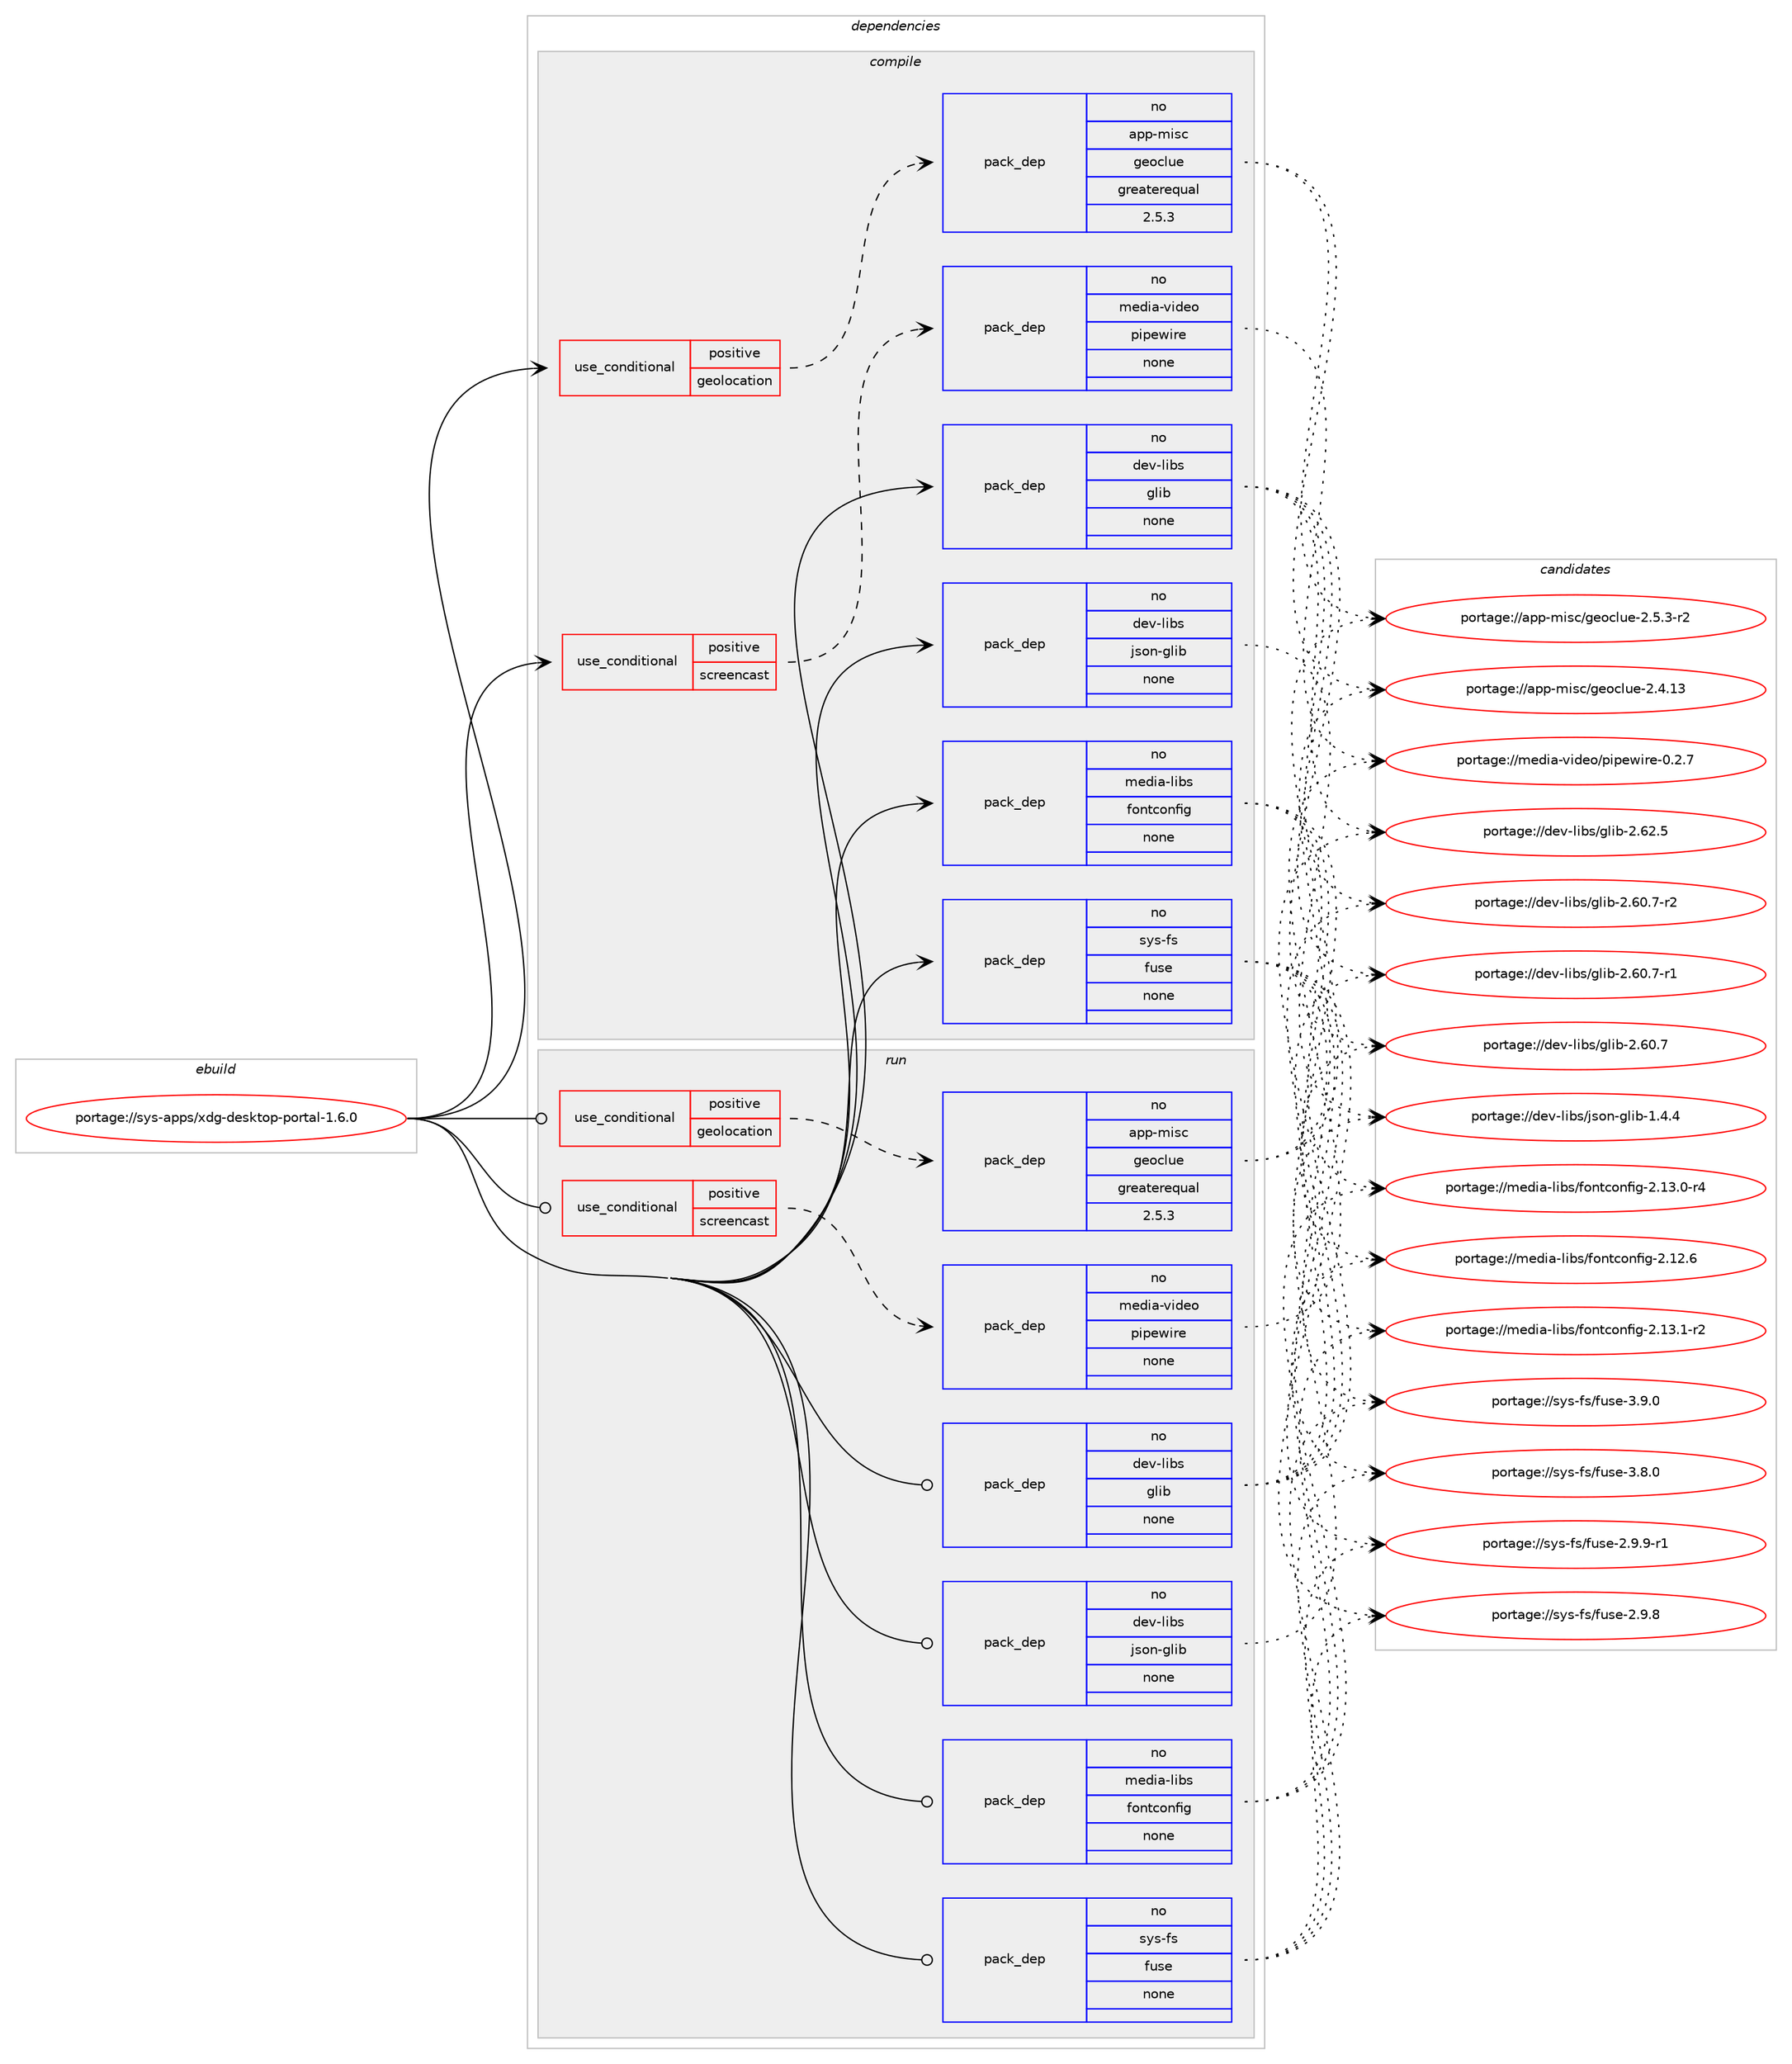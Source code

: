 digraph prolog {

# *************
# Graph options
# *************

newrank=true;
concentrate=true;
compound=true;
graph [rankdir=LR,fontname=Helvetica,fontsize=10,ranksep=1.5];#, ranksep=2.5, nodesep=0.2];
edge  [arrowhead=vee];
node  [fontname=Helvetica,fontsize=10];

# **********
# The ebuild
# **********

subgraph cluster_leftcol {
color=gray;
rank=same;
label=<<i>ebuild</i>>;
id [label="portage://sys-apps/xdg-desktop-portal-1.6.0", color=red, width=4, href="../sys-apps/xdg-desktop-portal-1.6.0.svg"];
}

# ****************
# The dependencies
# ****************

subgraph cluster_midcol {
color=gray;
label=<<i>dependencies</i>>;
subgraph cluster_compile {
fillcolor="#eeeeee";
style=filled;
label=<<i>compile</i>>;
subgraph cond7217 {
dependency36230 [label=<<TABLE BORDER="0" CELLBORDER="1" CELLSPACING="0" CELLPADDING="4"><TR><TD ROWSPAN="3" CELLPADDING="10">use_conditional</TD></TR><TR><TD>positive</TD></TR><TR><TD>geolocation</TD></TR></TABLE>>, shape=none, color=red];
subgraph pack28108 {
dependency36231 [label=<<TABLE BORDER="0" CELLBORDER="1" CELLSPACING="0" CELLPADDING="4" WIDTH="220"><TR><TD ROWSPAN="6" CELLPADDING="30">pack_dep</TD></TR><TR><TD WIDTH="110">no</TD></TR><TR><TD>app-misc</TD></TR><TR><TD>geoclue</TD></TR><TR><TD>greaterequal</TD></TR><TR><TD>2.5.3</TD></TR></TABLE>>, shape=none, color=blue];
}
dependency36230:e -> dependency36231:w [weight=20,style="dashed",arrowhead="vee"];
}
id:e -> dependency36230:w [weight=20,style="solid",arrowhead="vee"];
subgraph cond7218 {
dependency36232 [label=<<TABLE BORDER="0" CELLBORDER="1" CELLSPACING="0" CELLPADDING="4"><TR><TD ROWSPAN="3" CELLPADDING="10">use_conditional</TD></TR><TR><TD>positive</TD></TR><TR><TD>screencast</TD></TR></TABLE>>, shape=none, color=red];
subgraph pack28109 {
dependency36233 [label=<<TABLE BORDER="0" CELLBORDER="1" CELLSPACING="0" CELLPADDING="4" WIDTH="220"><TR><TD ROWSPAN="6" CELLPADDING="30">pack_dep</TD></TR><TR><TD WIDTH="110">no</TD></TR><TR><TD>media-video</TD></TR><TR><TD>pipewire</TD></TR><TR><TD>none</TD></TR><TR><TD></TD></TR></TABLE>>, shape=none, color=blue];
}
dependency36232:e -> dependency36233:w [weight=20,style="dashed",arrowhead="vee"];
}
id:e -> dependency36232:w [weight=20,style="solid",arrowhead="vee"];
subgraph pack28110 {
dependency36234 [label=<<TABLE BORDER="0" CELLBORDER="1" CELLSPACING="0" CELLPADDING="4" WIDTH="220"><TR><TD ROWSPAN="6" CELLPADDING="30">pack_dep</TD></TR><TR><TD WIDTH="110">no</TD></TR><TR><TD>dev-libs</TD></TR><TR><TD>glib</TD></TR><TR><TD>none</TD></TR><TR><TD></TD></TR></TABLE>>, shape=none, color=blue];
}
id:e -> dependency36234:w [weight=20,style="solid",arrowhead="vee"];
subgraph pack28111 {
dependency36235 [label=<<TABLE BORDER="0" CELLBORDER="1" CELLSPACING="0" CELLPADDING="4" WIDTH="220"><TR><TD ROWSPAN="6" CELLPADDING="30">pack_dep</TD></TR><TR><TD WIDTH="110">no</TD></TR><TR><TD>dev-libs</TD></TR><TR><TD>json-glib</TD></TR><TR><TD>none</TD></TR><TR><TD></TD></TR></TABLE>>, shape=none, color=blue];
}
id:e -> dependency36235:w [weight=20,style="solid",arrowhead="vee"];
subgraph pack28112 {
dependency36236 [label=<<TABLE BORDER="0" CELLBORDER="1" CELLSPACING="0" CELLPADDING="4" WIDTH="220"><TR><TD ROWSPAN="6" CELLPADDING="30">pack_dep</TD></TR><TR><TD WIDTH="110">no</TD></TR><TR><TD>media-libs</TD></TR><TR><TD>fontconfig</TD></TR><TR><TD>none</TD></TR><TR><TD></TD></TR></TABLE>>, shape=none, color=blue];
}
id:e -> dependency36236:w [weight=20,style="solid",arrowhead="vee"];
subgraph pack28113 {
dependency36237 [label=<<TABLE BORDER="0" CELLBORDER="1" CELLSPACING="0" CELLPADDING="4" WIDTH="220"><TR><TD ROWSPAN="6" CELLPADDING="30">pack_dep</TD></TR><TR><TD WIDTH="110">no</TD></TR><TR><TD>sys-fs</TD></TR><TR><TD>fuse</TD></TR><TR><TD>none</TD></TR><TR><TD></TD></TR></TABLE>>, shape=none, color=blue];
}
id:e -> dependency36237:w [weight=20,style="solid",arrowhead="vee"];
}
subgraph cluster_compileandrun {
fillcolor="#eeeeee";
style=filled;
label=<<i>compile and run</i>>;
}
subgraph cluster_run {
fillcolor="#eeeeee";
style=filled;
label=<<i>run</i>>;
subgraph cond7219 {
dependency36238 [label=<<TABLE BORDER="0" CELLBORDER="1" CELLSPACING="0" CELLPADDING="4"><TR><TD ROWSPAN="3" CELLPADDING="10">use_conditional</TD></TR><TR><TD>positive</TD></TR><TR><TD>geolocation</TD></TR></TABLE>>, shape=none, color=red];
subgraph pack28114 {
dependency36239 [label=<<TABLE BORDER="0" CELLBORDER="1" CELLSPACING="0" CELLPADDING="4" WIDTH="220"><TR><TD ROWSPAN="6" CELLPADDING="30">pack_dep</TD></TR><TR><TD WIDTH="110">no</TD></TR><TR><TD>app-misc</TD></TR><TR><TD>geoclue</TD></TR><TR><TD>greaterequal</TD></TR><TR><TD>2.5.3</TD></TR></TABLE>>, shape=none, color=blue];
}
dependency36238:e -> dependency36239:w [weight=20,style="dashed",arrowhead="vee"];
}
id:e -> dependency36238:w [weight=20,style="solid",arrowhead="odot"];
subgraph cond7220 {
dependency36240 [label=<<TABLE BORDER="0" CELLBORDER="1" CELLSPACING="0" CELLPADDING="4"><TR><TD ROWSPAN="3" CELLPADDING="10">use_conditional</TD></TR><TR><TD>positive</TD></TR><TR><TD>screencast</TD></TR></TABLE>>, shape=none, color=red];
subgraph pack28115 {
dependency36241 [label=<<TABLE BORDER="0" CELLBORDER="1" CELLSPACING="0" CELLPADDING="4" WIDTH="220"><TR><TD ROWSPAN="6" CELLPADDING="30">pack_dep</TD></TR><TR><TD WIDTH="110">no</TD></TR><TR><TD>media-video</TD></TR><TR><TD>pipewire</TD></TR><TR><TD>none</TD></TR><TR><TD></TD></TR></TABLE>>, shape=none, color=blue];
}
dependency36240:e -> dependency36241:w [weight=20,style="dashed",arrowhead="vee"];
}
id:e -> dependency36240:w [weight=20,style="solid",arrowhead="odot"];
subgraph pack28116 {
dependency36242 [label=<<TABLE BORDER="0" CELLBORDER="1" CELLSPACING="0" CELLPADDING="4" WIDTH="220"><TR><TD ROWSPAN="6" CELLPADDING="30">pack_dep</TD></TR><TR><TD WIDTH="110">no</TD></TR><TR><TD>dev-libs</TD></TR><TR><TD>glib</TD></TR><TR><TD>none</TD></TR><TR><TD></TD></TR></TABLE>>, shape=none, color=blue];
}
id:e -> dependency36242:w [weight=20,style="solid",arrowhead="odot"];
subgraph pack28117 {
dependency36243 [label=<<TABLE BORDER="0" CELLBORDER="1" CELLSPACING="0" CELLPADDING="4" WIDTH="220"><TR><TD ROWSPAN="6" CELLPADDING="30">pack_dep</TD></TR><TR><TD WIDTH="110">no</TD></TR><TR><TD>dev-libs</TD></TR><TR><TD>json-glib</TD></TR><TR><TD>none</TD></TR><TR><TD></TD></TR></TABLE>>, shape=none, color=blue];
}
id:e -> dependency36243:w [weight=20,style="solid",arrowhead="odot"];
subgraph pack28118 {
dependency36244 [label=<<TABLE BORDER="0" CELLBORDER="1" CELLSPACING="0" CELLPADDING="4" WIDTH="220"><TR><TD ROWSPAN="6" CELLPADDING="30">pack_dep</TD></TR><TR><TD WIDTH="110">no</TD></TR><TR><TD>media-libs</TD></TR><TR><TD>fontconfig</TD></TR><TR><TD>none</TD></TR><TR><TD></TD></TR></TABLE>>, shape=none, color=blue];
}
id:e -> dependency36244:w [weight=20,style="solid",arrowhead="odot"];
subgraph pack28119 {
dependency36245 [label=<<TABLE BORDER="0" CELLBORDER="1" CELLSPACING="0" CELLPADDING="4" WIDTH="220"><TR><TD ROWSPAN="6" CELLPADDING="30">pack_dep</TD></TR><TR><TD WIDTH="110">no</TD></TR><TR><TD>sys-fs</TD></TR><TR><TD>fuse</TD></TR><TR><TD>none</TD></TR><TR><TD></TD></TR></TABLE>>, shape=none, color=blue];
}
id:e -> dependency36245:w [weight=20,style="solid",arrowhead="odot"];
}
}

# **************
# The candidates
# **************

subgraph cluster_choices {
rank=same;
color=gray;
label=<<i>candidates</i>>;

subgraph choice28108 {
color=black;
nodesep=1;
choice97112112451091051159947103101111991081171014550465346514511450 [label="portage://app-misc/geoclue-2.5.3-r2", color=red, width=4,href="../app-misc/geoclue-2.5.3-r2.svg"];
choice971121124510910511599471031011119910811710145504652464951 [label="portage://app-misc/geoclue-2.4.13", color=red, width=4,href="../app-misc/geoclue-2.4.13.svg"];
dependency36231:e -> choice97112112451091051159947103101111991081171014550465346514511450:w [style=dotted,weight="100"];
dependency36231:e -> choice971121124510910511599471031011119910811710145504652464951:w [style=dotted,weight="100"];
}
subgraph choice28109 {
color=black;
nodesep=1;
choice109101100105974511810510010111147112105112101119105114101454846504655 [label="portage://media-video/pipewire-0.2.7", color=red, width=4,href="../media-video/pipewire-0.2.7.svg"];
dependency36233:e -> choice109101100105974511810510010111147112105112101119105114101454846504655:w [style=dotted,weight="100"];
}
subgraph choice28110 {
color=black;
nodesep=1;
choice1001011184510810598115471031081059845504654504653 [label="portage://dev-libs/glib-2.62.5", color=red, width=4,href="../dev-libs/glib-2.62.5.svg"];
choice10010111845108105981154710310810598455046544846554511450 [label="portage://dev-libs/glib-2.60.7-r2", color=red, width=4,href="../dev-libs/glib-2.60.7-r2.svg"];
choice10010111845108105981154710310810598455046544846554511449 [label="portage://dev-libs/glib-2.60.7-r1", color=red, width=4,href="../dev-libs/glib-2.60.7-r1.svg"];
choice1001011184510810598115471031081059845504654484655 [label="portage://dev-libs/glib-2.60.7", color=red, width=4,href="../dev-libs/glib-2.60.7.svg"];
dependency36234:e -> choice1001011184510810598115471031081059845504654504653:w [style=dotted,weight="100"];
dependency36234:e -> choice10010111845108105981154710310810598455046544846554511450:w [style=dotted,weight="100"];
dependency36234:e -> choice10010111845108105981154710310810598455046544846554511449:w [style=dotted,weight="100"];
dependency36234:e -> choice1001011184510810598115471031081059845504654484655:w [style=dotted,weight="100"];
}
subgraph choice28111 {
color=black;
nodesep=1;
choice1001011184510810598115471061151111104510310810598454946524652 [label="portage://dev-libs/json-glib-1.4.4", color=red, width=4,href="../dev-libs/json-glib-1.4.4.svg"];
dependency36235:e -> choice1001011184510810598115471061151111104510310810598454946524652:w [style=dotted,weight="100"];
}
subgraph choice28112 {
color=black;
nodesep=1;
choice1091011001059745108105981154710211111011699111110102105103455046495146494511450 [label="portage://media-libs/fontconfig-2.13.1-r2", color=red, width=4,href="../media-libs/fontconfig-2.13.1-r2.svg"];
choice1091011001059745108105981154710211111011699111110102105103455046495146484511452 [label="portage://media-libs/fontconfig-2.13.0-r4", color=red, width=4,href="../media-libs/fontconfig-2.13.0-r4.svg"];
choice109101100105974510810598115471021111101169911111010210510345504649504654 [label="portage://media-libs/fontconfig-2.12.6", color=red, width=4,href="../media-libs/fontconfig-2.12.6.svg"];
dependency36236:e -> choice1091011001059745108105981154710211111011699111110102105103455046495146494511450:w [style=dotted,weight="100"];
dependency36236:e -> choice1091011001059745108105981154710211111011699111110102105103455046495146484511452:w [style=dotted,weight="100"];
dependency36236:e -> choice109101100105974510810598115471021111101169911111010210510345504649504654:w [style=dotted,weight="100"];
}
subgraph choice28113 {
color=black;
nodesep=1;
choice1151211154510211547102117115101455146574648 [label="portage://sys-fs/fuse-3.9.0", color=red, width=4,href="../sys-fs/fuse-3.9.0.svg"];
choice1151211154510211547102117115101455146564648 [label="portage://sys-fs/fuse-3.8.0", color=red, width=4,href="../sys-fs/fuse-3.8.0.svg"];
choice11512111545102115471021171151014550465746574511449 [label="portage://sys-fs/fuse-2.9.9-r1", color=red, width=4,href="../sys-fs/fuse-2.9.9-r1.svg"];
choice1151211154510211547102117115101455046574656 [label="portage://sys-fs/fuse-2.9.8", color=red, width=4,href="../sys-fs/fuse-2.9.8.svg"];
dependency36237:e -> choice1151211154510211547102117115101455146574648:w [style=dotted,weight="100"];
dependency36237:e -> choice1151211154510211547102117115101455146564648:w [style=dotted,weight="100"];
dependency36237:e -> choice11512111545102115471021171151014550465746574511449:w [style=dotted,weight="100"];
dependency36237:e -> choice1151211154510211547102117115101455046574656:w [style=dotted,weight="100"];
}
subgraph choice28114 {
color=black;
nodesep=1;
choice97112112451091051159947103101111991081171014550465346514511450 [label="portage://app-misc/geoclue-2.5.3-r2", color=red, width=4,href="../app-misc/geoclue-2.5.3-r2.svg"];
choice971121124510910511599471031011119910811710145504652464951 [label="portage://app-misc/geoclue-2.4.13", color=red, width=4,href="../app-misc/geoclue-2.4.13.svg"];
dependency36239:e -> choice97112112451091051159947103101111991081171014550465346514511450:w [style=dotted,weight="100"];
dependency36239:e -> choice971121124510910511599471031011119910811710145504652464951:w [style=dotted,weight="100"];
}
subgraph choice28115 {
color=black;
nodesep=1;
choice109101100105974511810510010111147112105112101119105114101454846504655 [label="portage://media-video/pipewire-0.2.7", color=red, width=4,href="../media-video/pipewire-0.2.7.svg"];
dependency36241:e -> choice109101100105974511810510010111147112105112101119105114101454846504655:w [style=dotted,weight="100"];
}
subgraph choice28116 {
color=black;
nodesep=1;
choice1001011184510810598115471031081059845504654504653 [label="portage://dev-libs/glib-2.62.5", color=red, width=4,href="../dev-libs/glib-2.62.5.svg"];
choice10010111845108105981154710310810598455046544846554511450 [label="portage://dev-libs/glib-2.60.7-r2", color=red, width=4,href="../dev-libs/glib-2.60.7-r2.svg"];
choice10010111845108105981154710310810598455046544846554511449 [label="portage://dev-libs/glib-2.60.7-r1", color=red, width=4,href="../dev-libs/glib-2.60.7-r1.svg"];
choice1001011184510810598115471031081059845504654484655 [label="portage://dev-libs/glib-2.60.7", color=red, width=4,href="../dev-libs/glib-2.60.7.svg"];
dependency36242:e -> choice1001011184510810598115471031081059845504654504653:w [style=dotted,weight="100"];
dependency36242:e -> choice10010111845108105981154710310810598455046544846554511450:w [style=dotted,weight="100"];
dependency36242:e -> choice10010111845108105981154710310810598455046544846554511449:w [style=dotted,weight="100"];
dependency36242:e -> choice1001011184510810598115471031081059845504654484655:w [style=dotted,weight="100"];
}
subgraph choice28117 {
color=black;
nodesep=1;
choice1001011184510810598115471061151111104510310810598454946524652 [label="portage://dev-libs/json-glib-1.4.4", color=red, width=4,href="../dev-libs/json-glib-1.4.4.svg"];
dependency36243:e -> choice1001011184510810598115471061151111104510310810598454946524652:w [style=dotted,weight="100"];
}
subgraph choice28118 {
color=black;
nodesep=1;
choice1091011001059745108105981154710211111011699111110102105103455046495146494511450 [label="portage://media-libs/fontconfig-2.13.1-r2", color=red, width=4,href="../media-libs/fontconfig-2.13.1-r2.svg"];
choice1091011001059745108105981154710211111011699111110102105103455046495146484511452 [label="portage://media-libs/fontconfig-2.13.0-r4", color=red, width=4,href="../media-libs/fontconfig-2.13.0-r4.svg"];
choice109101100105974510810598115471021111101169911111010210510345504649504654 [label="portage://media-libs/fontconfig-2.12.6", color=red, width=4,href="../media-libs/fontconfig-2.12.6.svg"];
dependency36244:e -> choice1091011001059745108105981154710211111011699111110102105103455046495146494511450:w [style=dotted,weight="100"];
dependency36244:e -> choice1091011001059745108105981154710211111011699111110102105103455046495146484511452:w [style=dotted,weight="100"];
dependency36244:e -> choice109101100105974510810598115471021111101169911111010210510345504649504654:w [style=dotted,weight="100"];
}
subgraph choice28119 {
color=black;
nodesep=1;
choice1151211154510211547102117115101455146574648 [label="portage://sys-fs/fuse-3.9.0", color=red, width=4,href="../sys-fs/fuse-3.9.0.svg"];
choice1151211154510211547102117115101455146564648 [label="portage://sys-fs/fuse-3.8.0", color=red, width=4,href="../sys-fs/fuse-3.8.0.svg"];
choice11512111545102115471021171151014550465746574511449 [label="portage://sys-fs/fuse-2.9.9-r1", color=red, width=4,href="../sys-fs/fuse-2.9.9-r1.svg"];
choice1151211154510211547102117115101455046574656 [label="portage://sys-fs/fuse-2.9.8", color=red, width=4,href="../sys-fs/fuse-2.9.8.svg"];
dependency36245:e -> choice1151211154510211547102117115101455146574648:w [style=dotted,weight="100"];
dependency36245:e -> choice1151211154510211547102117115101455146564648:w [style=dotted,weight="100"];
dependency36245:e -> choice11512111545102115471021171151014550465746574511449:w [style=dotted,weight="100"];
dependency36245:e -> choice1151211154510211547102117115101455046574656:w [style=dotted,weight="100"];
}
}

}
